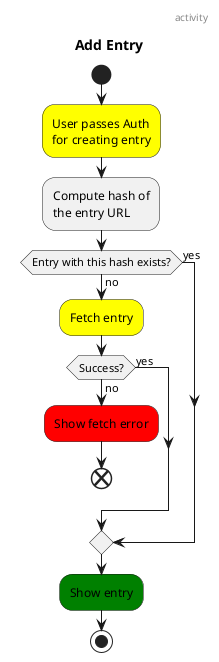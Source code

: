@startuml add-entry-activity
header activity
title Add Entry

start
[[auth-activity.svg]]#yellow:User passes Auth\nfor creating entry;
:Compute hash of
the entry URL;
if (Entry with this hash exists?) then (yes)
else (no)
    [[fetch-entry-activity.svg]]#yellow:Fetch entry;
    if (Success?) then (yes)
    else (no)
        #red:Show fetch error;
        end
    endif
endif
#green:Show entry;
stop
@enduml
